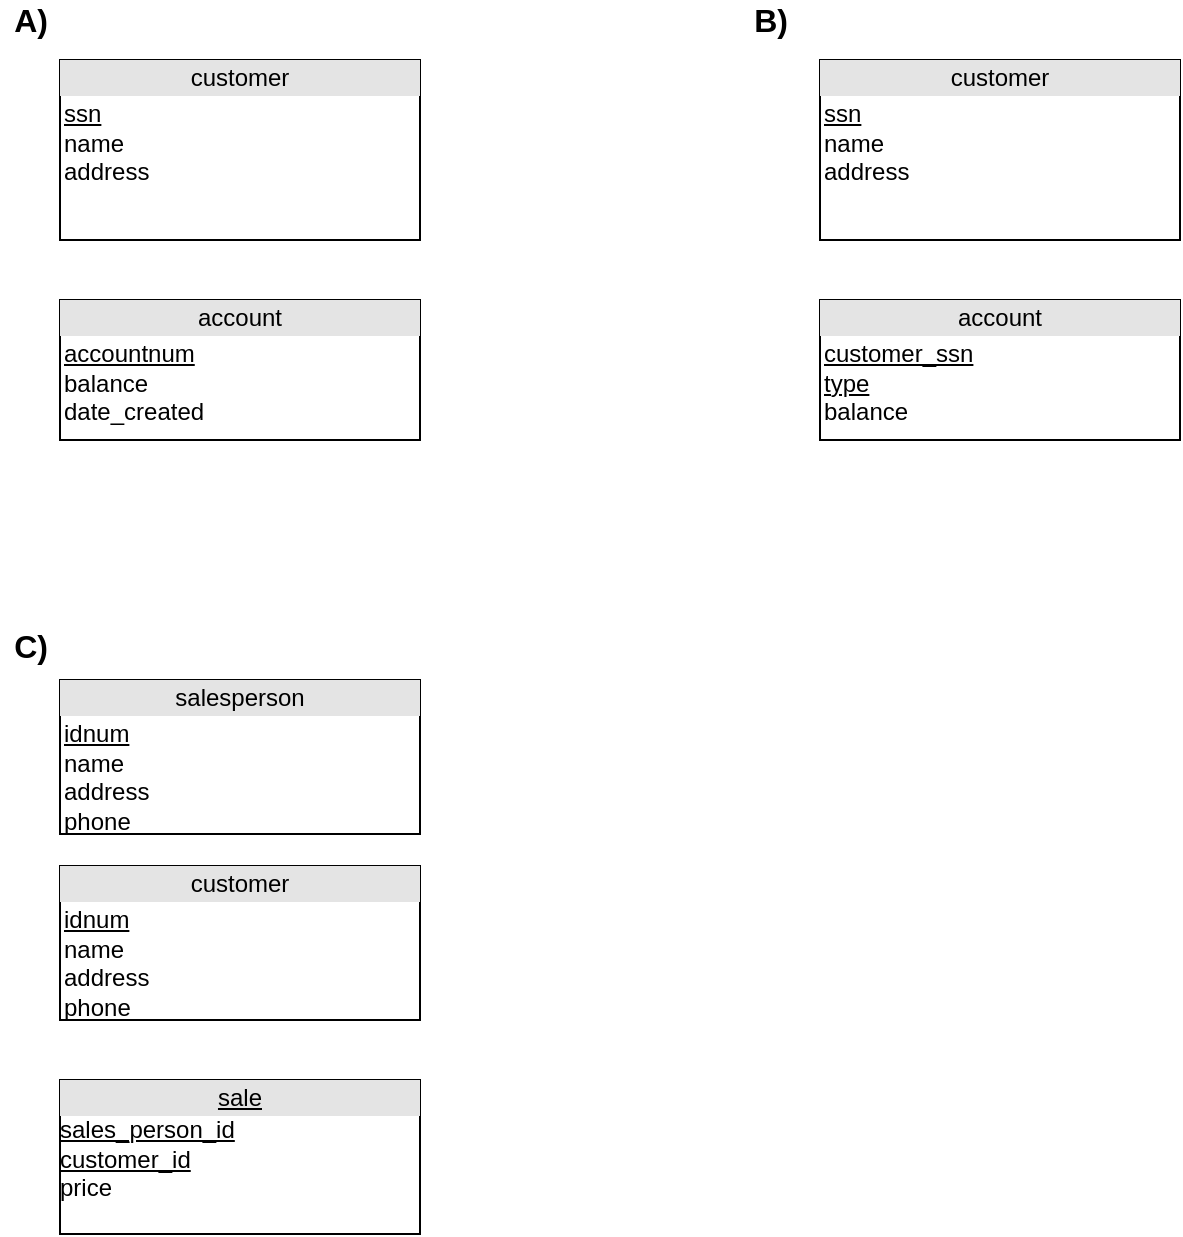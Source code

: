 <mxfile version="12.9.13" type="device"><diagram name="Page-1" id="e7e014a7-5840-1c2e-5031-d8a46d1fe8dd"><mxGraphModel dx="1038" dy="580" grid="1" gridSize="10" guides="1" tooltips="1" connect="1" arrows="1" fold="1" page="1" pageScale="1" pageWidth="1169" pageHeight="826" background="#ffffff" math="0" shadow="0"><root><mxCell id="0"/><mxCell id="1" parent="0"/><mxCell id="FgYnbV4bfMyjE8lxBXct-41" value="&lt;div style=&quot;text-align: center ; box-sizing: border-box ; width: 100% ; background: rgb(228 , 228 , 228) ; padding: 2px&quot;&gt;customer&lt;/div&gt;&lt;table style=&quot;width: 100% ; font-size: 1em&quot; cellpadding=&quot;2&quot; cellspacing=&quot;0&quot;&gt;&lt;tbody&gt;&lt;tr&gt;&lt;td&gt;&lt;u&gt;ssn&lt;/u&gt;&lt;br&gt;name&lt;br&gt;address&lt;br&gt;&lt;br&gt;&lt;/td&gt;&lt;td&gt;&lt;/td&gt;&lt;/tr&gt;&lt;/tbody&gt;&lt;/table&gt;" style="verticalAlign=top;align=left;overflow=fill;html=1;" vertex="1" parent="1"><mxGeometry x="180" y="130" width="180" height="90" as="geometry"/></mxCell><mxCell id="FgYnbV4bfMyjE8lxBXct-42" value="&lt;div style=&quot;text-align: center ; box-sizing: border-box ; width: 100% ; background: rgb(228 , 228 , 228) ; padding: 2px&quot;&gt;account&lt;/div&gt;&lt;table style=&quot;width: 100% ; font-size: 1em&quot; cellpadding=&quot;2&quot; cellspacing=&quot;0&quot;&gt;&lt;tbody&gt;&lt;tr&gt;&lt;td&gt;&lt;u&gt;accountnum&lt;/u&gt;&lt;br&gt;balance&lt;br&gt;date_created&lt;/td&gt;&lt;td&gt;&lt;br&gt;&lt;/td&gt;&lt;/tr&gt;&lt;/tbody&gt;&lt;/table&gt;" style="verticalAlign=top;align=left;overflow=fill;html=1;" vertex="1" parent="1"><mxGeometry x="180" y="250" width="180" height="70" as="geometry"/></mxCell><mxCell id="FgYnbV4bfMyjE8lxBXct-43" value="&lt;div style=&quot;text-align: center ; box-sizing: border-box ; width: 100% ; background: rgb(228 , 228 , 228) ; padding: 2px&quot;&gt;customer&lt;/div&gt;&lt;table style=&quot;width: 100% ; font-size: 1em&quot; cellpadding=&quot;2&quot; cellspacing=&quot;0&quot;&gt;&lt;tbody&gt;&lt;tr&gt;&lt;td&gt;&lt;u&gt;ssn&lt;/u&gt;&lt;br&gt;name&lt;br&gt;address&lt;br&gt;&lt;br&gt;&lt;/td&gt;&lt;td&gt;&lt;/td&gt;&lt;/tr&gt;&lt;/tbody&gt;&lt;/table&gt;" style="verticalAlign=top;align=left;overflow=fill;html=1;" vertex="1" parent="1"><mxGeometry x="560" y="130" width="180" height="90" as="geometry"/></mxCell><mxCell id="FgYnbV4bfMyjE8lxBXct-44" value="&lt;div style=&quot;text-align: center ; box-sizing: border-box ; width: 100% ; background: rgb(228 , 228 , 228) ; padding: 2px&quot;&gt;account&lt;/div&gt;&lt;table style=&quot;width: 100% ; font-size: 1em&quot; cellpadding=&quot;2&quot; cellspacing=&quot;0&quot;&gt;&lt;tbody&gt;&lt;tr&gt;&lt;td&gt;&lt;u&gt;customer_ssn&lt;br&gt;type&lt;br&gt;&lt;/u&gt;balance&lt;br&gt;&lt;/td&gt;&lt;td&gt;&lt;br&gt;&lt;/td&gt;&lt;/tr&gt;&lt;/tbody&gt;&lt;/table&gt;" style="verticalAlign=top;align=left;overflow=fill;html=1;" vertex="1" parent="1"><mxGeometry x="560" y="250" width="180" height="70" as="geometry"/></mxCell><mxCell id="FgYnbV4bfMyjE8lxBXct-46" value="&lt;div style=&quot;text-align: center ; box-sizing: border-box ; width: 100% ; background: rgb(228 , 228 , 228) ; padding: 2px&quot;&gt;customer&lt;/div&gt;&lt;table style=&quot;width: 100% ; font-size: 1em&quot; cellpadding=&quot;2&quot; cellspacing=&quot;0&quot;&gt;&lt;tbody&gt;&lt;tr&gt;&lt;td&gt;&lt;u&gt;idnum&lt;/u&gt;&lt;br&gt;name&lt;br&gt;address&lt;br&gt;phone&lt;/td&gt;&lt;td&gt;&lt;br&gt;&lt;/td&gt;&lt;/tr&gt;&lt;/tbody&gt;&lt;/table&gt;" style="verticalAlign=top;align=left;overflow=fill;html=1;" vertex="1" parent="1"><mxGeometry x="180" y="533" width="180" height="77" as="geometry"/></mxCell><mxCell id="FgYnbV4bfMyjE8lxBXct-47" value="&lt;div style=&quot;text-align: center ; box-sizing: border-box ; width: 100% ; background: rgb(228 , 228 , 228) ; padding: 2px&quot;&gt;&lt;u&gt;sale&lt;/u&gt;&lt;/div&gt;&lt;u&gt;sales_person_id&lt;br&gt;customer_id&lt;/u&gt;&lt;br&gt;price&lt;br&gt;&lt;table style=&quot;width: 100% ; font-size: 1em&quot; cellpadding=&quot;2&quot; cellspacing=&quot;0&quot;&gt;&lt;tbody&gt;&lt;tr&gt;&lt;td&gt;&lt;br&gt;&lt;/td&gt;&lt;td&gt;&lt;br&gt;&lt;/td&gt;&lt;/tr&gt;&lt;/tbody&gt;&lt;/table&gt;" style="verticalAlign=top;align=left;overflow=fill;html=1;" vertex="1" parent="1"><mxGeometry x="180" y="640" width="180" height="77" as="geometry"/></mxCell><mxCell id="FgYnbV4bfMyjE8lxBXct-49" value="&lt;div style=&quot;text-align: center ; box-sizing: border-box ; width: 100% ; background: rgb(228 , 228 , 228) ; padding: 2px&quot;&gt;salesperson&lt;/div&gt;&lt;table style=&quot;width: 100% ; font-size: 1em&quot; cellpadding=&quot;2&quot; cellspacing=&quot;0&quot;&gt;&lt;tbody&gt;&lt;tr&gt;&lt;td&gt;&lt;u&gt;idnum&lt;/u&gt;&lt;br&gt;name&lt;br&gt;address&lt;br&gt;phone&lt;/td&gt;&lt;td&gt;&lt;br&gt;&lt;/td&gt;&lt;/tr&gt;&lt;/tbody&gt;&lt;/table&gt;" style="verticalAlign=top;align=left;overflow=fill;html=1;" vertex="1" parent="1"><mxGeometry x="180" y="440" width="180" height="77" as="geometry"/></mxCell><mxCell id="FgYnbV4bfMyjE8lxBXct-50" value="&lt;font style=&quot;font-size: 16px&quot;&gt;&lt;b&gt;A)&lt;/b&gt;&lt;/font&gt;" style="text;html=1;align=center;verticalAlign=middle;resizable=0;points=[];autosize=1;" vertex="1" parent="1"><mxGeometry x="150" y="100" width="30" height="20" as="geometry"/></mxCell><mxCell id="FgYnbV4bfMyjE8lxBXct-51" value="&lt;font style=&quot;font-size: 16px&quot;&gt;&lt;b&gt;B)&lt;/b&gt;&lt;/font&gt;" style="text;html=1;align=center;verticalAlign=middle;resizable=0;points=[];autosize=1;" vertex="1" parent="1"><mxGeometry x="520" y="100" width="30" height="20" as="geometry"/></mxCell><mxCell id="FgYnbV4bfMyjE8lxBXct-52" value="&lt;font style=&quot;font-size: 16px&quot;&gt;&lt;b&gt;C)&lt;/b&gt;&lt;/font&gt;" style="text;html=1;align=center;verticalAlign=middle;resizable=0;points=[];autosize=1;" vertex="1" parent="1"><mxGeometry x="150" y="413" width="30" height="20" as="geometry"/></mxCell></root></mxGraphModel></diagram></mxfile>